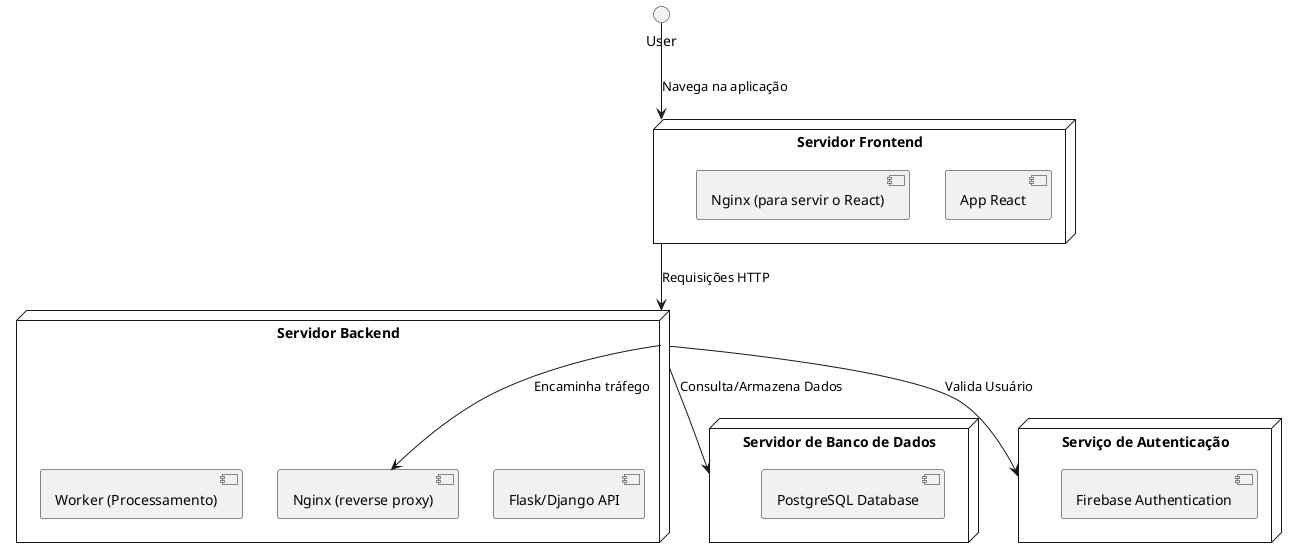 @startuml
node "Servidor Frontend" {
  [App React]
  [Nginx (para servir o React)]
}

node "Servidor Backend" {
  [Flask/Django API]
  [Nginx (reverse proxy)]
  [Worker (Processamento)]
}

node "Servidor de Banco de Dados" {
  [PostgreSQL Database]
}

node "Serviço de Autenticação" {
  [Firebase Authentication]
}

"User" --> "Servidor Frontend" : Navega na aplicação
"Servidor Frontend" --> "Servidor Backend" : Requisições HTTP
"Servidor Backend" --> "Servidor de Banco de Dados" : Consulta/Armazena Dados
"Servidor Backend" --> "Serviço de Autenticação" : Valida Usuário
"Servidor Backend" --> "Nginx (reverse proxy)" : Encaminha tráfego
@enduml
